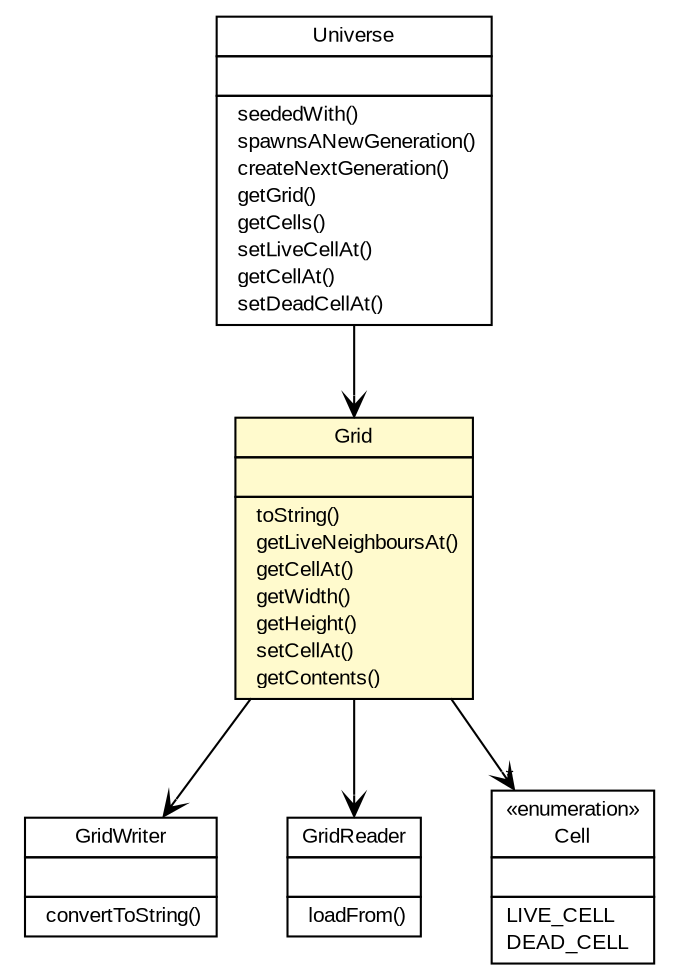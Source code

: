 #!/usr/local/bin/dot
#
# Class diagram 
# Generated by UmlGraph version 4.6 (http://www.spinellis.gr/sw/umlgraph)
#

digraph G {
	edge [fontname="arial",fontsize=10,labelfontname="arial",labelfontsize=10];
	node [fontname="arial",fontsize=10,shape=plaintext];
	// com.wakaleo.gameoflife.domain.Universe
	c26 [label=<<table border="0" cellborder="1" cellspacing="0" cellpadding="2" port="p" href="./Universe.html">
		<tr><td><table border="0" cellspacing="0" cellpadding="1">
			<tr><td> Universe </td></tr>
		</table></td></tr>
		<tr><td><table border="0" cellspacing="0" cellpadding="1">
			<tr><td align="left">  </td></tr>
		</table></td></tr>
		<tr><td><table border="0" cellspacing="0" cellpadding="1">
			<tr><td align="left">  seededWith() </td></tr>
			<tr><td align="left">  spawnsANewGeneration() </td></tr>
			<tr><td align="left">  createNextGeneration() </td></tr>
			<tr><td align="left">  getGrid() </td></tr>
			<tr><td align="left">  getCells() </td></tr>
			<tr><td align="left">  setLiveCellAt() </td></tr>
			<tr><td align="left">  getCellAt() </td></tr>
			<tr><td align="left">  setDeadCellAt() </td></tr>
		</table></td></tr>
		</table>>, fontname="arial", fontcolor="black", fontsize=10.0];
	// com.wakaleo.gameoflife.domain.GridWriter
	c27 [label=<<table border="0" cellborder="1" cellspacing="0" cellpadding="2" port="p" href="./GridWriter.html">
		<tr><td><table border="0" cellspacing="0" cellpadding="1">
			<tr><td> GridWriter </td></tr>
		</table></td></tr>
		<tr><td><table border="0" cellspacing="0" cellpadding="1">
			<tr><td align="left">  </td></tr>
		</table></td></tr>
		<tr><td><table border="0" cellspacing="0" cellpadding="1">
			<tr><td align="left">  convertToString() </td></tr>
		</table></td></tr>
		</table>>, fontname="arial", fontcolor="black", fontsize=10.0];
	// com.wakaleo.gameoflife.domain.GridReader
	c28 [label=<<table border="0" cellborder="1" cellspacing="0" cellpadding="2" port="p" href="./GridReader.html">
		<tr><td><table border="0" cellspacing="0" cellpadding="1">
			<tr><td> GridReader </td></tr>
		</table></td></tr>
		<tr><td><table border="0" cellspacing="0" cellpadding="1">
			<tr><td align="left">  </td></tr>
		</table></td></tr>
		<tr><td><table border="0" cellspacing="0" cellpadding="1">
			<tr><td align="left">  loadFrom() </td></tr>
		</table></td></tr>
		</table>>, fontname="arial", fontcolor="black", fontsize=10.0];
	// com.wakaleo.gameoflife.domain.Grid
	c29 [label=<<table border="0" cellborder="1" cellspacing="0" cellpadding="2" port="p" bgcolor="lemonChiffon" href="./Grid.html">
		<tr><td><table border="0" cellspacing="0" cellpadding="1">
			<tr><td> Grid </td></tr>
		</table></td></tr>
		<tr><td><table border="0" cellspacing="0" cellpadding="1">
			<tr><td align="left">  </td></tr>
		</table></td></tr>
		<tr><td><table border="0" cellspacing="0" cellpadding="1">
			<tr><td align="left">  toString() </td></tr>
			<tr><td align="left">  getLiveNeighboursAt() </td></tr>
			<tr><td align="left">  getCellAt() </td></tr>
			<tr><td align="left">  getWidth() </td></tr>
			<tr><td align="left">  getHeight() </td></tr>
			<tr><td align="left">  setCellAt() </td></tr>
			<tr><td align="left">  getContents() </td></tr>
		</table></td></tr>
		</table>>, fontname="arial", fontcolor="black", fontsize=10.0];
	// com.wakaleo.gameoflife.domain.Cell
	c30 [label=<<table border="0" cellborder="1" cellspacing="0" cellpadding="2" port="p" href="./Cell.html">
		<tr><td><table border="0" cellspacing="0" cellpadding="1">
			<tr><td> &laquo;enumeration&raquo; </td></tr>
			<tr><td> Cell </td></tr>
		</table></td></tr>
		<tr><td><table border="0" cellspacing="0" cellpadding="1">
			<tr><td align="left">  </td></tr>
		</table></td></tr>
		<tr><td><table border="0" cellspacing="0" cellpadding="1">
			<tr><td align="left"> LIVE_CELL </td></tr>
			<tr><td align="left"> DEAD_CELL </td></tr>
		</table></td></tr>
		</table>>, fontname="arial", fontcolor="black", fontsize=10.0];
	// com.wakaleo.gameoflife.domain.Universe NAVASSOC com.wakaleo.gameoflife.domain.Grid
	c26:p -> c29:p [taillabel="", label="", headlabel="", fontname="arial", fontcolor="black", fontsize=10.0, color="black", arrowhead=open];
	// com.wakaleo.gameoflife.domain.Grid NAVASSOC com.wakaleo.gameoflife.domain.Cell
	c29:p -> c30:p [taillabel="", label="", headlabel="*", fontname="arial", fontcolor="black", fontsize=10.0, color="black", arrowhead=open];
	// com.wakaleo.gameoflife.domain.Grid NAVASSOC com.wakaleo.gameoflife.domain.GridReader
	c29:p -> c28:p [taillabel="", label="", headlabel="", fontname="arial", fontcolor="black", fontsize=10.0, color="black", arrowhead=open];
	// com.wakaleo.gameoflife.domain.Grid NAVASSOC com.wakaleo.gameoflife.domain.GridWriter
	c29:p -> c27:p [taillabel="", label="", headlabel="", fontname="arial", fontcolor="black", fontsize=10.0, color="black", arrowhead=open];
}

